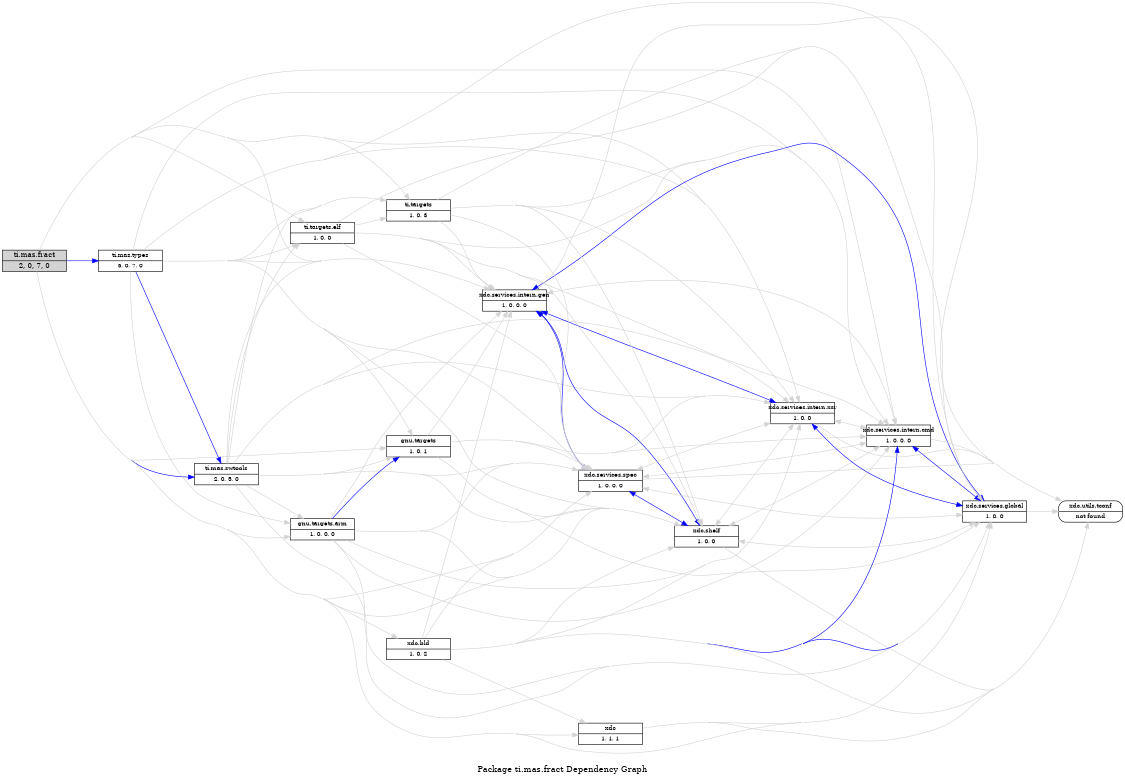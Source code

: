 digraph dependencies {
    label="\nPackage ti.mas.fract Dependency Graph";
    size="7.5,10";
    rankdir=LR;
    ranksep=".75";
    concentrate="true";
    node [fixedsize=true, width=1.5, style=filled, color=black];
    node [font=Helvetica, fontsize=12, fillcolor=lightgrey];
    ti_mas_fract [shape=record,label="ti.mas.fract|2, 0, 7, 0", URL="package.rel.xml"];
    node [fontsize=10, fillcolor=white];

    edge [style=solid, color=blue]
    ti_mas_types [shape=record,label="ti.mas.types|5, 0, 7, 0", URL="../../types/package/package.rel.svg"];
    ti_mas_fract -> ti_mas_types;
    ti_mas_swtools [shape=record,label="ti.mas.swtools|2, 0, 5, 0", URL="../../swtools/package/package.rel.svg"];
    ti_mas_fract -> ti_mas_swtools;

    edge [style=solid, color=lightgrey]
    xdc_services_intern_gen [shape=record,label="xdc.services.intern.gen|1, 0, 0, 0", URL="../../../../../dsps_gtippdk/ti/mas/ippdk/tools/xdctools_3_16_03_36/packages/xdc/services/intern/gen/package/package.rel.svg"];
    ti_mas_fract -> xdc_services_intern_gen;
    gnu_targets [shape=record,label="gnu.targets|1, 0, 1", URL="../../../../../dsps_gtippdk/ti/mas/ippdk/tools/xdctools_3_16_03_36/packages/gnu/targets/package/package.rel.svg"];
    ti_mas_fract -> gnu_targets;
    xdc_services_spec [shape=record,label="xdc.services.spec|1, 0, 0, 0", URL="../../../../../dsps_gtippdk/ti/mas/ippdk/tools/xdctools_3_16_03_36/packages/xdc/services/spec/package/package.rel.svg"];
    ti_mas_fract -> xdc_services_spec;
    xdc_shelf [shape=record,label="xdc.shelf|1, 0, 0", URL="../../../../../dsps_gtippdk/ti/mas/ippdk/tools/xdctools_3_16_03_36/packages/xdc/shelf/package/package.rel.svg"];
    ti_mas_fract -> xdc_shelf;
    xdc_bld [shape=record,label="xdc.bld|1, 0, 2", URL="../../../../../dsps_gtippdk/ti/mas/ippdk/tools/xdctools_3_16_03_36/packages/xdc/bld/package/package.rel.svg"];
    ti_mas_fract -> xdc_bld;
    xdc_services_global [shape=record,label="xdc.services.global|1, 0, 0", URL="../../../../../dsps_gtippdk/ti/mas/ippdk/tools/xdctools_3_16_03_36/packages/xdc/services/global/package/package.rel.svg"];
    ti_mas_fract -> xdc_services_global;
    ti_mas_fract -> ti_mas_swtools;
    gnu_targets_arm [shape=record,label="gnu.targets.arm|1, 0, 0, 0", URL="../../../../../dsps_gtippdk/ti/mas/ippdk/tools/xdctools_3_16_03_36/packages/gnu/targets/arm/package/package.rel.svg"];
    ti_mas_fract -> gnu_targets_arm;
    ti_targets [shape=record,label="ti.targets|1, 0, 3", URL="../../../../../dsps_gtippdk/ti/mas/ippdk/tools/xdctools_3_16_03_36/packages/ti/targets/package/package.rel.svg"];
    ti_mas_fract -> ti_targets;
    xdc [shape=record,label="xdc|1, 1, 1", URL="../../../../../dsps_gtippdk/ti/mas/ippdk/tools/xdctools_3_16_03_36/packages/xdc/package/package.rel.svg"];
    ti_mas_fract -> xdc;
    xdc_services_intern_cmd [shape=record,label="xdc.services.intern.cmd|1, 0, 0, 0", URL="../../../../../dsps_gtippdk/ti/mas/ippdk/tools/xdctools_3_16_03_36/packages/xdc/services/intern/cmd/package/package.rel.svg"];
    ti_mas_fract -> xdc_services_intern_cmd;
    xdc_services_intern_xsr [shape=record,label="xdc.services.intern.xsr|1, 0, 0", URL="../../../../../dsps_gtippdk/ti/mas/ippdk/tools/xdctools_3_16_03_36/packages/xdc/services/intern/xsr/package/package.rel.svg"];
    ti_mas_fract -> xdc_services_intern_xsr;
    ti_targets_elf [shape=record,label="ti.targets.elf|1, 0, 0", URL="../../../../../dsps_gtippdk/ti/mas/ippdk/tools/xdctools_3_16_03_36/packages/ti/targets/elf/package/package.rel.svg"];
    ti_mas_fract -> ti_targets_elf;

    edge [style=solid, color=blue]

    edge [style=solid, color=lightgrey]
    ti_targets_elf -> xdc_services_spec;
    ti_targets_elf -> xdc_services_intern_cmd;
    ti_targets_elf -> xdc_services_intern_xsr;
    ti_targets_elf -> xdc_shelf;
    ti_targets_elf -> xdc_services_intern_gen;
    ti_targets_elf -> xdc_services_global;
    ti_targets_elf -> ti_targets;

    edge [style=solid, color=blue]
    xdc_services_intern_xsr -> xdc_services_global;

    edge [style=solid, color=lightgrey]
    xdc_utils_tconf [shape=record,label="xdc.utils.tconf|not found"style=rounded, ];
    xdc_services_intern_xsr -> xdc_utils_tconf;
    xdc_services_intern_xsr -> xdc_services_intern_cmd;
    xdc_services_intern_xsr -> xdc_services_spec;
    xdc_services_intern_xsr -> xdc_shelf;
    xdc_services_intern_xsr -> xdc_services_global;
    xdc_services_intern_xsr -> xdc_services_intern_gen;

    edge [style=solid, color=blue]

    edge [style=solid, color=lightgrey]

    edge [style=solid, color=blue]
    xdc_services_intern_cmd -> xdc_shelf;
    xdc_services_intern_cmd -> xdc_services_spec;
    xdc_services_intern_cmd -> xdc_services_global;
    xdc_services_intern_cmd -> xdc_services_intern_gen;

    edge [style=solid, color=lightgrey]
    xdc_services_intern_cmd -> xdc_utils_tconf;
    xdc_services_intern_cmd -> xdc_services_intern_xsr;
    xdc_services_intern_cmd -> xdc_services_spec;
    xdc_services_intern_cmd -> xdc_shelf;
    xdc_services_intern_cmd -> xdc_services_global;
    xdc_services_intern_cmd -> xdc_services_intern_gen;

    edge [style=solid, color=blue]

    edge [style=solid, color=lightgrey]
    xdc -> xdc_services_global;
    xdc -> xdc_utils_tconf;

    edge [style=solid, color=blue]

    edge [style=solid, color=lightgrey]
    ti_targets -> xdc_services_spec;
    ti_targets -> xdc_services_intern_cmd;
    ti_targets -> xdc_services_intern_xsr;
    ti_targets -> xdc_shelf;
    ti_targets -> xdc_services_intern_gen;
    ti_targets -> xdc_services_global;

    edge [style=solid, color=blue]
    gnu_targets_arm -> gnu_targets;

    edge [style=solid, color=lightgrey]
    gnu_targets_arm -> xdc_services_spec;
    gnu_targets_arm -> xdc_services_intern_cmd;
    gnu_targets_arm -> xdc_services_intern_xsr;
    gnu_targets_arm -> xdc_shelf;
    gnu_targets_arm -> xdc_services_intern_gen;
    gnu_targets_arm -> xdc_services_global;
    gnu_targets_arm -> gnu_targets;

    edge [style=solid, color=blue]

    edge [style=solid, color=lightgrey]
    xdc_services_global -> xdc_utils_tconf;
    xdc_services_global -> xdc_services_intern_cmd;
    xdc_services_global -> xdc_services_intern_xsr;
    xdc_services_global -> xdc_services_spec;
    xdc_services_global -> xdc_shelf;
    xdc_services_global -> xdc_services_intern_gen;

    edge [style=solid, color=blue]
    xdc_bld -> xdc_services_global;
    xdc_bld -> xdc_services_intern_cmd;

    edge [style=solid, color=lightgrey]
    xdc_bld -> xdc;
    xdc_bld -> xdc_utils_tconf;
    xdc_bld -> xdc_services_intern_cmd;
    xdc_bld -> xdc_services_intern_xsr;
    xdc_bld -> xdc_services_spec;
    xdc_bld -> xdc_shelf;
    xdc_bld -> xdc_services_global;
    xdc_bld -> xdc_services_intern_gen;

    edge [style=solid, color=blue]

    edge [style=solid, color=lightgrey]
    xdc_shelf -> xdc_utils_tconf;
    xdc_shelf -> xdc_services_intern_cmd;
    xdc_shelf -> xdc_services_intern_xsr;
    xdc_shelf -> xdc_services_spec;
    xdc_shelf -> xdc_services_global;
    xdc_shelf -> xdc_services_intern_gen;

    edge [style=solid, color=blue]
    xdc_services_spec -> xdc_shelf;

    edge [style=solid, color=lightgrey]
    xdc_services_spec -> xdc_utils_tconf;
    xdc_services_spec -> xdc_services_intern_cmd;
    xdc_services_spec -> xdc_services_intern_xsr;
    xdc_services_spec -> xdc_shelf;
    xdc_services_spec -> xdc_services_global;
    xdc_services_spec -> xdc_services_intern_gen;

    edge [style=solid, color=blue]

    edge [style=solid, color=lightgrey]
    gnu_targets -> xdc_services_spec;
    gnu_targets -> xdc_services_intern_cmd;
    gnu_targets -> xdc_services_intern_xsr;
    gnu_targets -> xdc_shelf;
    gnu_targets -> xdc_services_intern_gen;
    gnu_targets -> xdc_services_global;

    edge [style=solid, color=blue]
    xdc_services_intern_gen -> xdc_shelf;
    xdc_services_intern_gen -> xdc_services_spec;
    xdc_services_intern_gen -> xdc_services_global;
    xdc_services_intern_gen -> xdc_services_intern_xsr;

    edge [style=solid, color=lightgrey]
    xdc_services_intern_gen -> xdc_utils_tconf;
    xdc_services_intern_gen -> xdc_services_intern_cmd;
    xdc_services_intern_gen -> xdc_services_intern_xsr;
    xdc_services_intern_gen -> xdc_services_spec;
    xdc_services_intern_gen -> xdc_shelf;
    xdc_services_intern_gen -> xdc_services_global;

    edge [style=solid, color=blue]

    edge [style=solid, color=lightgrey]
    ti_mas_swtools -> xdc_services_intern_gen;
    ti_mas_swtools -> gnu_targets;
    ti_mas_swtools -> xdc_services_spec;
    ti_mas_swtools -> xdc_shelf;
    ti_mas_swtools -> xdc_services_global;
    ti_mas_swtools -> gnu_targets_arm;
    ti_mas_swtools -> ti_targets;
    ti_mas_swtools -> xdc_services_intern_cmd;
    ti_mas_swtools -> xdc_services_intern_xsr;
    ti_mas_swtools -> ti_targets_elf;

    edge [style=solid, color=blue]
    ti_mas_types -> ti_mas_swtools;

    edge [style=solid, color=lightgrey]
    ti_mas_types -> xdc_services_intern_gen;
    ti_mas_types -> gnu_targets;
    ti_mas_types -> xdc_services_spec;
    ti_mas_types -> xdc_shelf;
    ti_mas_types -> xdc_services_global;
    ti_mas_types -> ti_mas_swtools;
    ti_mas_types -> gnu_targets_arm;
    ti_mas_types -> ti_targets;
    ti_mas_types -> xdc_services_intern_cmd;
    ti_mas_types -> xdc_services_intern_xsr;
    ti_mas_types -> ti_targets_elf;
}
